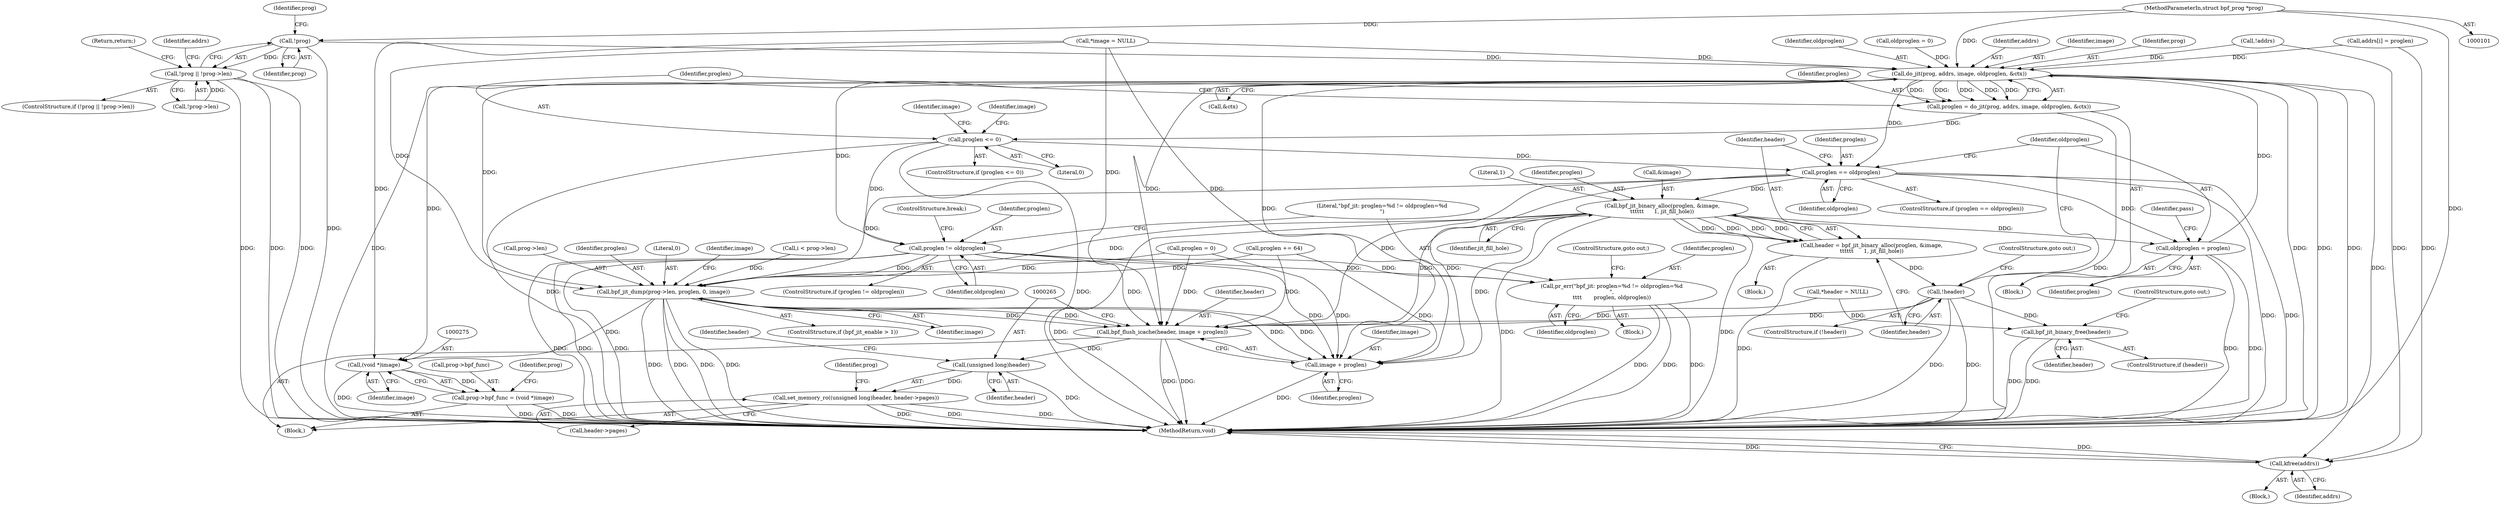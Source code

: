 digraph "0_linux_3f7352bf21f8fd7ba3e2fcef9488756f188e12be@pointer" {
"1000102" [label="(MethodParameterIn,struct bpf_prog *prog)"];
"1000127" [label="(Call,!prog)"];
"1000126" [label="(Call,!prog || !prog->len)"];
"1000190" [label="(Call,do_jit(prog, addrs, image, oldproglen, &ctx))"];
"1000188" [label="(Call,proglen = do_jit(prog, addrs, image, oldproglen, &ctx))"];
"1000198" [label="(Call,proglen <= 0)"];
"1000214" [label="(Call,proglen != oldproglen)"];
"1000218" [label="(Call,pr_err(\"bpf_jit: proglen=%d != oldproglen=%d\n\",\n\t\t\t\t       proglen, oldproglen))"];
"1000248" [label="(Call,bpf_jit_dump(prog->len, proglen, 0, image))"];
"1000258" [label="(Call,bpf_flush_icache(header, image + proglen))"];
"1000264" [label="(Call,(unsigned long)header)"];
"1000263" [label="(Call,set_memory_ro((unsigned long)header, header->pages))"];
"1000260" [label="(Call,image + proglen)"];
"1000274" [label="(Call,(void *)image)"];
"1000270" [label="(Call,prog->bpf_func = (void *)image)"];
"1000225" [label="(Call,proglen == oldproglen)"];
"1000231" [label="(Call,bpf_jit_binary_alloc(proglen, &image,\n\t\t\t\t\t\t      1, jit_fill_hole))"];
"1000229" [label="(Call,header = bpf_jit_binary_alloc(proglen, &image,\n\t\t\t\t\t\t      1, jit_fill_hole))"];
"1000238" [label="(Call,!header)"];
"1000207" [label="(Call,bpf_jit_binary_free(header))"];
"1000241" [label="(Call,oldproglen = proglen)"];
"1000283" [label="(Call,kfree(addrs))"];
"1000258" [label="(Call,bpf_flush_icache(header, image + proglen))"];
"1000228" [label="(Block,)"];
"1000192" [label="(Identifier,addrs)"];
"1000213" [label="(ControlStructure,if (proglen != oldproglen))"];
"1000260" [label="(Call,image + proglen)"];
"1000189" [label="(Identifier,proglen)"];
"1000249" [label="(Call,prog->len)"];
"1000103" [label="(Block,)"];
"1000193" [label="(Identifier,image)"];
"1000220" [label="(Identifier,proglen)"];
"1000151" [label="(Call,proglen = 0)"];
"1000224" [label="(ControlStructure,if (proglen == oldproglen))"];
"1000135" [label="(Identifier,addrs)"];
"1000263" [label="(Call,set_memory_ro((unsigned long)header, header->pages))"];
"1000266" [label="(Identifier,header)"];
"1000186" [label="(Identifier,pass)"];
"1000221" [label="(Identifier,oldproglen)"];
"1000209" [label="(ControlStructure,goto out;)"];
"1000229" [label="(Call,header = bpf_jit_binary_alloc(proglen, &image,\n\t\t\t\t\t\t      1, jit_fill_hole))"];
"1000195" [label="(Call,&ctx)"];
"1000226" [label="(Identifier,proglen)"];
"1000208" [label="(Identifier,header)"];
"1000105" [label="(Call,*header = NULL)"];
"1000198" [label="(Call,proglen <= 0)"];
"1000261" [label="(Identifier,image)"];
"1000244" [label="(ControlStructure,if (bpf_jit_enable > 1))"];
"1000252" [label="(Identifier,proglen)"];
"1000125" [label="(ControlStructure,if (!prog || !prog->len))"];
"1000129" [label="(Call,!prog->len)"];
"1000276" [label="(Identifier,image)"];
"1000285" [label="(MethodReturn,void)"];
"1000238" [label="(Call,!header)"];
"1000271" [label="(Call,prog->bpf_func)"];
"1000203" [label="(Identifier,image)"];
"1000231" [label="(Call,bpf_jit_binary_alloc(proglen, &image,\n\t\t\t\t\t\t      1, jit_fill_hole))"];
"1000223" [label="(ControlStructure,break;)"];
"1000215" [label="(Identifier,proglen)"];
"1000243" [label="(Identifier,proglen)"];
"1000222" [label="(ControlStructure,goto out;)"];
"1000253" [label="(Literal,0)"];
"1000131" [label="(Identifier,prog)"];
"1000191" [label="(Identifier,prog)"];
"1000219" [label="(Literal,\"bpf_jit: proglen=%d != oldproglen=%d\n\")"];
"1000264" [label="(Call,(unsigned long)header)"];
"1000227" [label="(Identifier,oldproglen)"];
"1000194" [label="(Identifier,oldproglen)"];
"1000110" [label="(Call,oldproglen = 0)"];
"1000270" [label="(Call,prog->bpf_func = (void *)image)"];
"1000236" [label="(Identifier,jit_fill_hole)"];
"1000102" [label="(MethodParameterIn,struct bpf_prog *prog)"];
"1000190" [label="(Call,do_jit(prog, addrs, image, oldproglen, &ctx))"];
"1000237" [label="(ControlStructure,if (!header))"];
"1000187" [label="(Block,)"];
"1000127" [label="(Call,!prog)"];
"1000188" [label="(Call,proglen = do_jit(prog, addrs, image, oldproglen, &ctx))"];
"1000283" [label="(Call,kfree(addrs))"];
"1000230" [label="(Identifier,header)"];
"1000146" [label="(Call,!addrs)"];
"1000256" [label="(Identifier,image)"];
"1000242" [label="(Identifier,oldproglen)"];
"1000235" [label="(Literal,1)"];
"1000199" [label="(Identifier,proglen)"];
"1000207" [label="(Call,bpf_jit_binary_free(header))"];
"1000157" [label="(Call,i < prog->len)"];
"1000205" [label="(ControlStructure,if (header))"];
"1000232" [label="(Identifier,proglen)"];
"1000126" [label="(Call,!prog || !prog->len)"];
"1000284" [label="(Identifier,addrs)"];
"1000133" [label="(Return,return;)"];
"1000262" [label="(Identifier,proglen)"];
"1000218" [label="(Call,pr_err(\"bpf_jit: proglen=%d != oldproglen=%d\n\",\n\t\t\t\t       proglen, oldproglen))"];
"1000233" [label="(Call,&image)"];
"1000267" [label="(Call,header->pages)"];
"1000128" [label="(Identifier,prog)"];
"1000216" [label="(Identifier,oldproglen)"];
"1000279" [label="(Identifier,prog)"];
"1000240" [label="(ControlStructure,goto out;)"];
"1000217" [label="(Block,)"];
"1000168" [label="(Call,addrs[i] = proglen)"];
"1000268" [label="(Identifier,header)"];
"1000257" [label="(Block,)"];
"1000197" [label="(ControlStructure,if (proglen <= 0))"];
"1000272" [label="(Identifier,prog)"];
"1000259" [label="(Identifier,header)"];
"1000254" [label="(Identifier,image)"];
"1000165" [label="(Call,proglen += 64)"];
"1000225" [label="(Call,proglen == oldproglen)"];
"1000241" [label="(Call,oldproglen = proglen)"];
"1000200" [label="(Literal,0)"];
"1000214" [label="(Call,proglen != oldproglen)"];
"1000239" [label="(Identifier,header)"];
"1000211" [label="(Identifier,image)"];
"1000248" [label="(Call,bpf_jit_dump(prog->len, proglen, 0, image))"];
"1000115" [label="(Call,*image = NULL)"];
"1000274" [label="(Call,(void *)image)"];
"1000102" -> "1000101"  [label="AST: "];
"1000102" -> "1000285"  [label="DDG: "];
"1000102" -> "1000127"  [label="DDG: "];
"1000102" -> "1000190"  [label="DDG: "];
"1000127" -> "1000126"  [label="AST: "];
"1000127" -> "1000128"  [label="CFG: "];
"1000128" -> "1000127"  [label="AST: "];
"1000131" -> "1000127"  [label="CFG: "];
"1000126" -> "1000127"  [label="CFG: "];
"1000127" -> "1000285"  [label="DDG: "];
"1000127" -> "1000126"  [label="DDG: "];
"1000127" -> "1000190"  [label="DDG: "];
"1000126" -> "1000125"  [label="AST: "];
"1000126" -> "1000129"  [label="CFG: "];
"1000129" -> "1000126"  [label="AST: "];
"1000133" -> "1000126"  [label="CFG: "];
"1000135" -> "1000126"  [label="CFG: "];
"1000126" -> "1000285"  [label="DDG: "];
"1000126" -> "1000285"  [label="DDG: "];
"1000126" -> "1000285"  [label="DDG: "];
"1000129" -> "1000126"  [label="DDG: "];
"1000190" -> "1000188"  [label="AST: "];
"1000190" -> "1000195"  [label="CFG: "];
"1000191" -> "1000190"  [label="AST: "];
"1000192" -> "1000190"  [label="AST: "];
"1000193" -> "1000190"  [label="AST: "];
"1000194" -> "1000190"  [label="AST: "];
"1000195" -> "1000190"  [label="AST: "];
"1000188" -> "1000190"  [label="CFG: "];
"1000190" -> "1000285"  [label="DDG: "];
"1000190" -> "1000285"  [label="DDG: "];
"1000190" -> "1000285"  [label="DDG: "];
"1000190" -> "1000285"  [label="DDG: "];
"1000190" -> "1000188"  [label="DDG: "];
"1000190" -> "1000188"  [label="DDG: "];
"1000190" -> "1000188"  [label="DDG: "];
"1000190" -> "1000188"  [label="DDG: "];
"1000190" -> "1000188"  [label="DDG: "];
"1000168" -> "1000190"  [label="DDG: "];
"1000146" -> "1000190"  [label="DDG: "];
"1000115" -> "1000190"  [label="DDG: "];
"1000241" -> "1000190"  [label="DDG: "];
"1000110" -> "1000190"  [label="DDG: "];
"1000190" -> "1000214"  [label="DDG: "];
"1000190" -> "1000225"  [label="DDG: "];
"1000190" -> "1000248"  [label="DDG: "];
"1000190" -> "1000258"  [label="DDG: "];
"1000190" -> "1000260"  [label="DDG: "];
"1000190" -> "1000274"  [label="DDG: "];
"1000190" -> "1000283"  [label="DDG: "];
"1000188" -> "1000187"  [label="AST: "];
"1000189" -> "1000188"  [label="AST: "];
"1000199" -> "1000188"  [label="CFG: "];
"1000188" -> "1000285"  [label="DDG: "];
"1000188" -> "1000198"  [label="DDG: "];
"1000198" -> "1000197"  [label="AST: "];
"1000198" -> "1000200"  [label="CFG: "];
"1000199" -> "1000198"  [label="AST: "];
"1000200" -> "1000198"  [label="AST: "];
"1000203" -> "1000198"  [label="CFG: "];
"1000211" -> "1000198"  [label="CFG: "];
"1000198" -> "1000285"  [label="DDG: "];
"1000198" -> "1000285"  [label="DDG: "];
"1000198" -> "1000214"  [label="DDG: "];
"1000198" -> "1000225"  [label="DDG: "];
"1000214" -> "1000213"  [label="AST: "];
"1000214" -> "1000216"  [label="CFG: "];
"1000215" -> "1000214"  [label="AST: "];
"1000216" -> "1000214"  [label="AST: "];
"1000219" -> "1000214"  [label="CFG: "];
"1000223" -> "1000214"  [label="CFG: "];
"1000214" -> "1000285"  [label="DDG: "];
"1000214" -> "1000285"  [label="DDG: "];
"1000214" -> "1000285"  [label="DDG: "];
"1000214" -> "1000218"  [label="DDG: "];
"1000214" -> "1000218"  [label="DDG: "];
"1000214" -> "1000248"  [label="DDG: "];
"1000214" -> "1000258"  [label="DDG: "];
"1000214" -> "1000260"  [label="DDG: "];
"1000218" -> "1000217"  [label="AST: "];
"1000218" -> "1000221"  [label="CFG: "];
"1000219" -> "1000218"  [label="AST: "];
"1000220" -> "1000218"  [label="AST: "];
"1000221" -> "1000218"  [label="AST: "];
"1000222" -> "1000218"  [label="CFG: "];
"1000218" -> "1000285"  [label="DDG: "];
"1000218" -> "1000285"  [label="DDG: "];
"1000218" -> "1000285"  [label="DDG: "];
"1000248" -> "1000244"  [label="AST: "];
"1000248" -> "1000254"  [label="CFG: "];
"1000249" -> "1000248"  [label="AST: "];
"1000252" -> "1000248"  [label="AST: "];
"1000253" -> "1000248"  [label="AST: "];
"1000254" -> "1000248"  [label="AST: "];
"1000256" -> "1000248"  [label="CFG: "];
"1000248" -> "1000285"  [label="DDG: "];
"1000248" -> "1000285"  [label="DDG: "];
"1000248" -> "1000285"  [label="DDG: "];
"1000248" -> "1000285"  [label="DDG: "];
"1000157" -> "1000248"  [label="DDG: "];
"1000225" -> "1000248"  [label="DDG: "];
"1000231" -> "1000248"  [label="DDG: "];
"1000151" -> "1000248"  [label="DDG: "];
"1000165" -> "1000248"  [label="DDG: "];
"1000115" -> "1000248"  [label="DDG: "];
"1000248" -> "1000258"  [label="DDG: "];
"1000248" -> "1000258"  [label="DDG: "];
"1000248" -> "1000260"  [label="DDG: "];
"1000248" -> "1000260"  [label="DDG: "];
"1000248" -> "1000274"  [label="DDG: "];
"1000258" -> "1000257"  [label="AST: "];
"1000258" -> "1000260"  [label="CFG: "];
"1000259" -> "1000258"  [label="AST: "];
"1000260" -> "1000258"  [label="AST: "];
"1000265" -> "1000258"  [label="CFG: "];
"1000258" -> "1000285"  [label="DDG: "];
"1000258" -> "1000285"  [label="DDG: "];
"1000238" -> "1000258"  [label="DDG: "];
"1000105" -> "1000258"  [label="DDG: "];
"1000115" -> "1000258"  [label="DDG: "];
"1000225" -> "1000258"  [label="DDG: "];
"1000231" -> "1000258"  [label="DDG: "];
"1000151" -> "1000258"  [label="DDG: "];
"1000165" -> "1000258"  [label="DDG: "];
"1000258" -> "1000264"  [label="DDG: "];
"1000264" -> "1000263"  [label="AST: "];
"1000264" -> "1000266"  [label="CFG: "];
"1000265" -> "1000264"  [label="AST: "];
"1000266" -> "1000264"  [label="AST: "];
"1000268" -> "1000264"  [label="CFG: "];
"1000264" -> "1000285"  [label="DDG: "];
"1000264" -> "1000263"  [label="DDG: "];
"1000263" -> "1000257"  [label="AST: "];
"1000263" -> "1000267"  [label="CFG: "];
"1000267" -> "1000263"  [label="AST: "];
"1000272" -> "1000263"  [label="CFG: "];
"1000263" -> "1000285"  [label="DDG: "];
"1000263" -> "1000285"  [label="DDG: "];
"1000263" -> "1000285"  [label="DDG: "];
"1000260" -> "1000262"  [label="CFG: "];
"1000261" -> "1000260"  [label="AST: "];
"1000262" -> "1000260"  [label="AST: "];
"1000260" -> "1000285"  [label="DDG: "];
"1000115" -> "1000260"  [label="DDG: "];
"1000225" -> "1000260"  [label="DDG: "];
"1000231" -> "1000260"  [label="DDG: "];
"1000151" -> "1000260"  [label="DDG: "];
"1000165" -> "1000260"  [label="DDG: "];
"1000274" -> "1000270"  [label="AST: "];
"1000274" -> "1000276"  [label="CFG: "];
"1000275" -> "1000274"  [label="AST: "];
"1000276" -> "1000274"  [label="AST: "];
"1000270" -> "1000274"  [label="CFG: "];
"1000274" -> "1000285"  [label="DDG: "];
"1000274" -> "1000270"  [label="DDG: "];
"1000115" -> "1000274"  [label="DDG: "];
"1000270" -> "1000257"  [label="AST: "];
"1000271" -> "1000270"  [label="AST: "];
"1000279" -> "1000270"  [label="CFG: "];
"1000270" -> "1000285"  [label="DDG: "];
"1000270" -> "1000285"  [label="DDG: "];
"1000225" -> "1000224"  [label="AST: "];
"1000225" -> "1000227"  [label="CFG: "];
"1000226" -> "1000225"  [label="AST: "];
"1000227" -> "1000225"  [label="AST: "];
"1000230" -> "1000225"  [label="CFG: "];
"1000242" -> "1000225"  [label="CFG: "];
"1000225" -> "1000285"  [label="DDG: "];
"1000225" -> "1000285"  [label="DDG: "];
"1000225" -> "1000231"  [label="DDG: "];
"1000225" -> "1000241"  [label="DDG: "];
"1000231" -> "1000229"  [label="AST: "];
"1000231" -> "1000236"  [label="CFG: "];
"1000232" -> "1000231"  [label="AST: "];
"1000233" -> "1000231"  [label="AST: "];
"1000235" -> "1000231"  [label="AST: "];
"1000236" -> "1000231"  [label="AST: "];
"1000229" -> "1000231"  [label="CFG: "];
"1000231" -> "1000285"  [label="DDG: "];
"1000231" -> "1000285"  [label="DDG: "];
"1000231" -> "1000285"  [label="DDG: "];
"1000231" -> "1000229"  [label="DDG: "];
"1000231" -> "1000229"  [label="DDG: "];
"1000231" -> "1000229"  [label="DDG: "];
"1000231" -> "1000229"  [label="DDG: "];
"1000231" -> "1000241"  [label="DDG: "];
"1000229" -> "1000228"  [label="AST: "];
"1000230" -> "1000229"  [label="AST: "];
"1000239" -> "1000229"  [label="CFG: "];
"1000229" -> "1000285"  [label="DDG: "];
"1000229" -> "1000238"  [label="DDG: "];
"1000238" -> "1000237"  [label="AST: "];
"1000238" -> "1000239"  [label="CFG: "];
"1000239" -> "1000238"  [label="AST: "];
"1000240" -> "1000238"  [label="CFG: "];
"1000242" -> "1000238"  [label="CFG: "];
"1000238" -> "1000285"  [label="DDG: "];
"1000238" -> "1000285"  [label="DDG: "];
"1000238" -> "1000207"  [label="DDG: "];
"1000207" -> "1000205"  [label="AST: "];
"1000207" -> "1000208"  [label="CFG: "];
"1000208" -> "1000207"  [label="AST: "];
"1000209" -> "1000207"  [label="CFG: "];
"1000207" -> "1000285"  [label="DDG: "];
"1000207" -> "1000285"  [label="DDG: "];
"1000105" -> "1000207"  [label="DDG: "];
"1000241" -> "1000187"  [label="AST: "];
"1000241" -> "1000243"  [label="CFG: "];
"1000242" -> "1000241"  [label="AST: "];
"1000243" -> "1000241"  [label="AST: "];
"1000186" -> "1000241"  [label="CFG: "];
"1000241" -> "1000285"  [label="DDG: "];
"1000241" -> "1000285"  [label="DDG: "];
"1000283" -> "1000103"  [label="AST: "];
"1000283" -> "1000284"  [label="CFG: "];
"1000284" -> "1000283"  [label="AST: "];
"1000285" -> "1000283"  [label="CFG: "];
"1000283" -> "1000285"  [label="DDG: "];
"1000283" -> "1000285"  [label="DDG: "];
"1000168" -> "1000283"  [label="DDG: "];
"1000146" -> "1000283"  [label="DDG: "];
}
